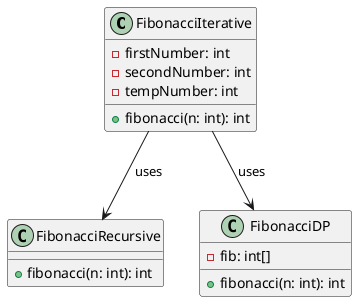 @startuml
'https://plantuml.com/sequence-diagram

'autonumber

class FibonacciIterative {
    - firstNumber: int
    - secondNumber: int
    - tempNumber: int
    + fibonacci(n: int): int
}

class FibonacciRecursive {
    + fibonacci(n: int): int
}

class FibonacciDP {
    - fib: int[]
    + fibonacci(n: int): int
}

FibonacciIterative --> FibonacciRecursive : uses
FibonacciIterative --> FibonacciDP : uses

'Alice -> Bob: Authentication Request
'Bob --> Alice: Authentication Response
'
'Alice -> Bob: Another authentication Request
'Alice <-- Bob: another authentication Response
@enduml